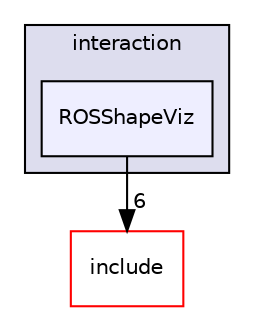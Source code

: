 digraph "/root/scrimmage/scrimmage/src/plugins/interaction/ROSShapeViz" {
  compound=true
  node [ fontsize="10", fontname="Helvetica"];
  edge [ labelfontsize="10", labelfontname="Helvetica"];
  subgraph clusterdir_00cc353c998af5f011e8667e057a10ee {
    graph [ bgcolor="#ddddee", pencolor="black", label="interaction" fontname="Helvetica", fontsize="10", URL="dir_00cc353c998af5f011e8667e057a10ee.html"]
  dir_d7837813ef4e20c56d8851f2cab455ea [shape=box, label="ROSShapeViz", style="filled", fillcolor="#eeeeff", pencolor="black", URL="dir_d7837813ef4e20c56d8851f2cab455ea.html"];
  }
  dir_d44c64559bbebec7f509842c48db8b23 [shape=box label="include" fillcolor="white" style="filled" color="red" URL="dir_d44c64559bbebec7f509842c48db8b23.html"];
  dir_d7837813ef4e20c56d8851f2cab455ea->dir_d44c64559bbebec7f509842c48db8b23 [headlabel="6", labeldistance=1.5 headhref="dir_000234_000004.html"];
}
